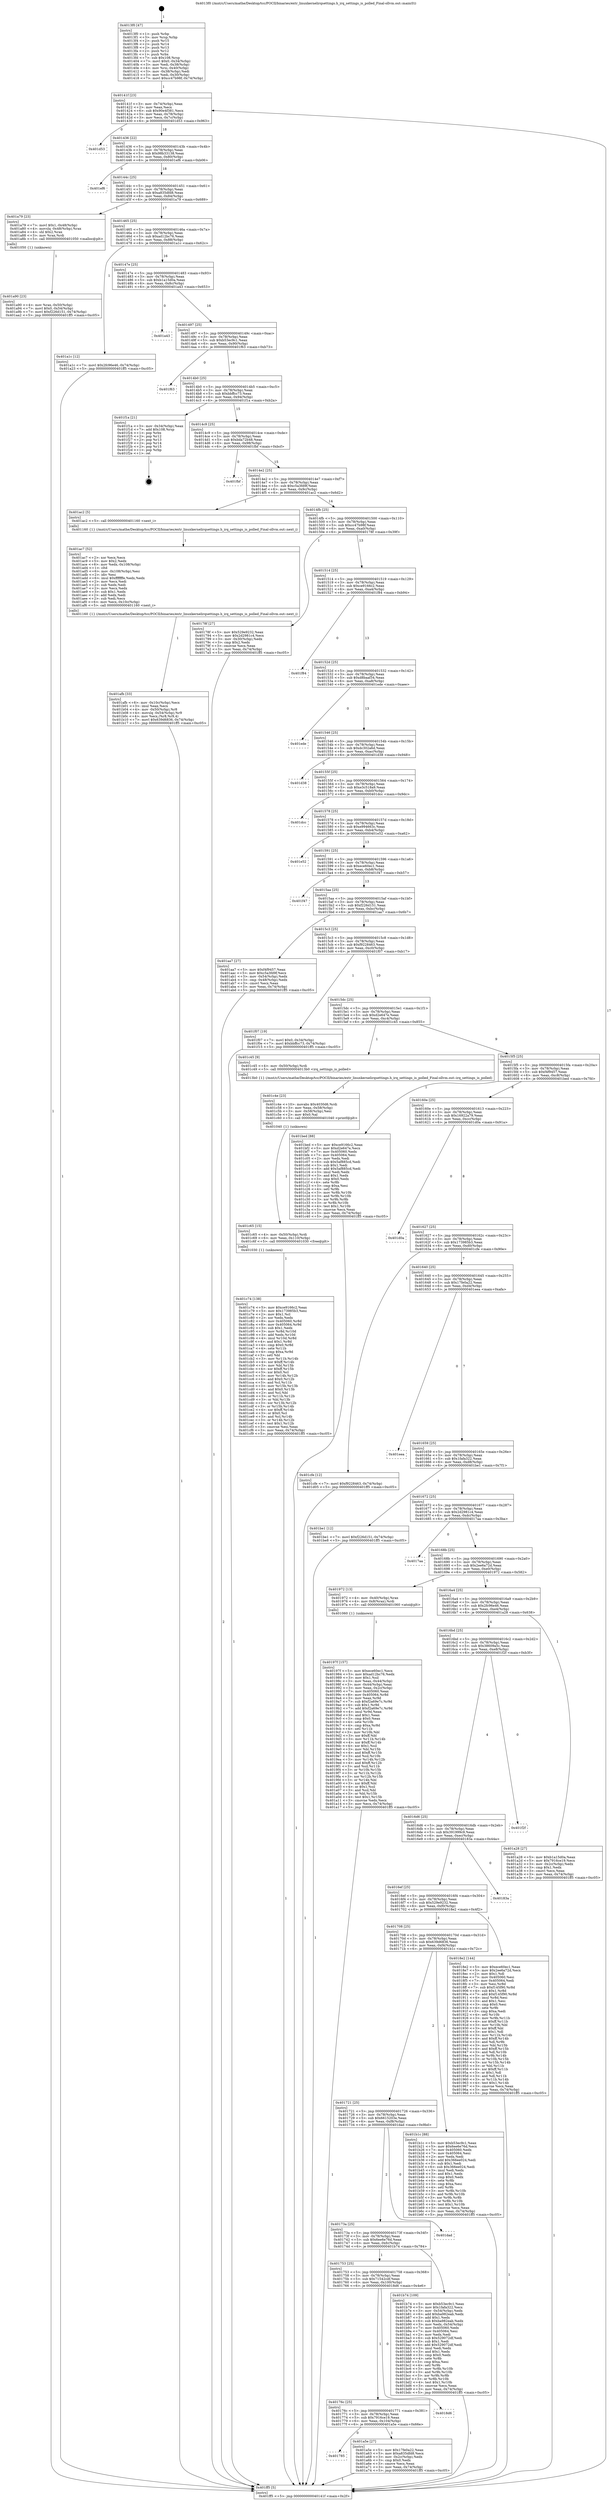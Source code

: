 digraph "0x4013f0" {
  label = "0x4013f0 (/mnt/c/Users/mathe/Desktop/tcc/POCII/binaries/extr_linuxkernelirqsettings.h_irq_settings_is_polled_Final-ollvm.out::main(0))"
  labelloc = "t"
  node[shape=record]

  Entry [label="",width=0.3,height=0.3,shape=circle,fillcolor=black,style=filled]
  "0x40141f" [label="{
     0x40141f [23]\l
     | [instrs]\l
     &nbsp;&nbsp;0x40141f \<+3\>: mov -0x74(%rbp),%eax\l
     &nbsp;&nbsp;0x401422 \<+2\>: mov %eax,%ecx\l
     &nbsp;&nbsp;0x401424 \<+6\>: sub $0x90e4f381,%ecx\l
     &nbsp;&nbsp;0x40142a \<+3\>: mov %eax,-0x78(%rbp)\l
     &nbsp;&nbsp;0x40142d \<+3\>: mov %ecx,-0x7c(%rbp)\l
     &nbsp;&nbsp;0x401430 \<+6\>: je 0000000000401d53 \<main+0x963\>\l
  }"]
  "0x401d53" [label="{
     0x401d53\l
  }", style=dashed]
  "0x401436" [label="{
     0x401436 [22]\l
     | [instrs]\l
     &nbsp;&nbsp;0x401436 \<+5\>: jmp 000000000040143b \<main+0x4b\>\l
     &nbsp;&nbsp;0x40143b \<+3\>: mov -0x78(%rbp),%eax\l
     &nbsp;&nbsp;0x40143e \<+5\>: sub $0x98b33138,%eax\l
     &nbsp;&nbsp;0x401443 \<+3\>: mov %eax,-0x80(%rbp)\l
     &nbsp;&nbsp;0x401446 \<+6\>: je 0000000000401ef6 \<main+0xb06\>\l
  }"]
  Exit [label="",width=0.3,height=0.3,shape=circle,fillcolor=black,style=filled,peripheries=2]
  "0x401ef6" [label="{
     0x401ef6\l
  }", style=dashed]
  "0x40144c" [label="{
     0x40144c [25]\l
     | [instrs]\l
     &nbsp;&nbsp;0x40144c \<+5\>: jmp 0000000000401451 \<main+0x61\>\l
     &nbsp;&nbsp;0x401451 \<+3\>: mov -0x78(%rbp),%eax\l
     &nbsp;&nbsp;0x401454 \<+5\>: sub $0xa835dfd8,%eax\l
     &nbsp;&nbsp;0x401459 \<+6\>: mov %eax,-0x84(%rbp)\l
     &nbsp;&nbsp;0x40145f \<+6\>: je 0000000000401a79 \<main+0x689\>\l
  }"]
  "0x401c74" [label="{
     0x401c74 [138]\l
     | [instrs]\l
     &nbsp;&nbsp;0x401c74 \<+5\>: mov $0xce9166c2,%eax\l
     &nbsp;&nbsp;0x401c79 \<+5\>: mov $0x173985b3,%esi\l
     &nbsp;&nbsp;0x401c7e \<+2\>: mov $0x1,%cl\l
     &nbsp;&nbsp;0x401c80 \<+2\>: xor %edx,%edx\l
     &nbsp;&nbsp;0x401c82 \<+8\>: mov 0x405060,%r8d\l
     &nbsp;&nbsp;0x401c8a \<+8\>: mov 0x405064,%r9d\l
     &nbsp;&nbsp;0x401c92 \<+3\>: sub $0x1,%edx\l
     &nbsp;&nbsp;0x401c95 \<+3\>: mov %r8d,%r10d\l
     &nbsp;&nbsp;0x401c98 \<+3\>: add %edx,%r10d\l
     &nbsp;&nbsp;0x401c9b \<+4\>: imul %r10d,%r8d\l
     &nbsp;&nbsp;0x401c9f \<+4\>: and $0x1,%r8d\l
     &nbsp;&nbsp;0x401ca3 \<+4\>: cmp $0x0,%r8d\l
     &nbsp;&nbsp;0x401ca7 \<+4\>: sete %r11b\l
     &nbsp;&nbsp;0x401cab \<+4\>: cmp $0xa,%r9d\l
     &nbsp;&nbsp;0x401caf \<+3\>: setl %bl\l
     &nbsp;&nbsp;0x401cb2 \<+3\>: mov %r11b,%r14b\l
     &nbsp;&nbsp;0x401cb5 \<+4\>: xor $0xff,%r14b\l
     &nbsp;&nbsp;0x401cb9 \<+3\>: mov %bl,%r15b\l
     &nbsp;&nbsp;0x401cbc \<+4\>: xor $0xff,%r15b\l
     &nbsp;&nbsp;0x401cc0 \<+3\>: xor $0x0,%cl\l
     &nbsp;&nbsp;0x401cc3 \<+3\>: mov %r14b,%r12b\l
     &nbsp;&nbsp;0x401cc6 \<+4\>: and $0x0,%r12b\l
     &nbsp;&nbsp;0x401cca \<+3\>: and %cl,%r11b\l
     &nbsp;&nbsp;0x401ccd \<+3\>: mov %r15b,%r13b\l
     &nbsp;&nbsp;0x401cd0 \<+4\>: and $0x0,%r13b\l
     &nbsp;&nbsp;0x401cd4 \<+2\>: and %cl,%bl\l
     &nbsp;&nbsp;0x401cd6 \<+3\>: or %r11b,%r12b\l
     &nbsp;&nbsp;0x401cd9 \<+3\>: or %bl,%r13b\l
     &nbsp;&nbsp;0x401cdc \<+3\>: xor %r13b,%r12b\l
     &nbsp;&nbsp;0x401cdf \<+3\>: or %r15b,%r14b\l
     &nbsp;&nbsp;0x401ce2 \<+4\>: xor $0xff,%r14b\l
     &nbsp;&nbsp;0x401ce6 \<+3\>: or $0x0,%cl\l
     &nbsp;&nbsp;0x401ce9 \<+3\>: and %cl,%r14b\l
     &nbsp;&nbsp;0x401cec \<+3\>: or %r14b,%r12b\l
     &nbsp;&nbsp;0x401cef \<+4\>: test $0x1,%r12b\l
     &nbsp;&nbsp;0x401cf3 \<+3\>: cmovne %esi,%eax\l
     &nbsp;&nbsp;0x401cf6 \<+3\>: mov %eax,-0x74(%rbp)\l
     &nbsp;&nbsp;0x401cf9 \<+5\>: jmp 0000000000401ff5 \<main+0xc05\>\l
  }"]
  "0x401a79" [label="{
     0x401a79 [23]\l
     | [instrs]\l
     &nbsp;&nbsp;0x401a79 \<+7\>: movl $0x1,-0x48(%rbp)\l
     &nbsp;&nbsp;0x401a80 \<+4\>: movslq -0x48(%rbp),%rax\l
     &nbsp;&nbsp;0x401a84 \<+4\>: shl $0x2,%rax\l
     &nbsp;&nbsp;0x401a88 \<+3\>: mov %rax,%rdi\l
     &nbsp;&nbsp;0x401a8b \<+5\>: call 0000000000401050 \<malloc@plt\>\l
     | [calls]\l
     &nbsp;&nbsp;0x401050 \{1\} (unknown)\l
  }"]
  "0x401465" [label="{
     0x401465 [25]\l
     | [instrs]\l
     &nbsp;&nbsp;0x401465 \<+5\>: jmp 000000000040146a \<main+0x7a\>\l
     &nbsp;&nbsp;0x40146a \<+3\>: mov -0x78(%rbp),%eax\l
     &nbsp;&nbsp;0x40146d \<+5\>: sub $0xad12bc76,%eax\l
     &nbsp;&nbsp;0x401472 \<+6\>: mov %eax,-0x88(%rbp)\l
     &nbsp;&nbsp;0x401478 \<+6\>: je 0000000000401a1c \<main+0x62c\>\l
  }"]
  "0x401c65" [label="{
     0x401c65 [15]\l
     | [instrs]\l
     &nbsp;&nbsp;0x401c65 \<+4\>: mov -0x50(%rbp),%rdi\l
     &nbsp;&nbsp;0x401c69 \<+6\>: mov %eax,-0x110(%rbp)\l
     &nbsp;&nbsp;0x401c6f \<+5\>: call 0000000000401030 \<free@plt\>\l
     | [calls]\l
     &nbsp;&nbsp;0x401030 \{1\} (unknown)\l
  }"]
  "0x401a1c" [label="{
     0x401a1c [12]\l
     | [instrs]\l
     &nbsp;&nbsp;0x401a1c \<+7\>: movl $0x2fc96e46,-0x74(%rbp)\l
     &nbsp;&nbsp;0x401a23 \<+5\>: jmp 0000000000401ff5 \<main+0xc05\>\l
  }"]
  "0x40147e" [label="{
     0x40147e [25]\l
     | [instrs]\l
     &nbsp;&nbsp;0x40147e \<+5\>: jmp 0000000000401483 \<main+0x93\>\l
     &nbsp;&nbsp;0x401483 \<+3\>: mov -0x78(%rbp),%eax\l
     &nbsp;&nbsp;0x401486 \<+5\>: sub $0xb1a15d0a,%eax\l
     &nbsp;&nbsp;0x40148b \<+6\>: mov %eax,-0x8c(%rbp)\l
     &nbsp;&nbsp;0x401491 \<+6\>: je 0000000000401a43 \<main+0x653\>\l
  }"]
  "0x401c4e" [label="{
     0x401c4e [23]\l
     | [instrs]\l
     &nbsp;&nbsp;0x401c4e \<+10\>: movabs $0x4030d6,%rdi\l
     &nbsp;&nbsp;0x401c58 \<+3\>: mov %eax,-0x58(%rbp)\l
     &nbsp;&nbsp;0x401c5b \<+3\>: mov -0x58(%rbp),%esi\l
     &nbsp;&nbsp;0x401c5e \<+2\>: mov $0x0,%al\l
     &nbsp;&nbsp;0x401c60 \<+5\>: call 0000000000401040 \<printf@plt\>\l
     | [calls]\l
     &nbsp;&nbsp;0x401040 \{1\} (unknown)\l
  }"]
  "0x401a43" [label="{
     0x401a43\l
  }", style=dashed]
  "0x401497" [label="{
     0x401497 [25]\l
     | [instrs]\l
     &nbsp;&nbsp;0x401497 \<+5\>: jmp 000000000040149c \<main+0xac\>\l
     &nbsp;&nbsp;0x40149c \<+3\>: mov -0x78(%rbp),%eax\l
     &nbsp;&nbsp;0x40149f \<+5\>: sub $0xb53ec9c1,%eax\l
     &nbsp;&nbsp;0x4014a4 \<+6\>: mov %eax,-0x90(%rbp)\l
     &nbsp;&nbsp;0x4014aa \<+6\>: je 0000000000401f63 \<main+0xb73\>\l
  }"]
  "0x401afb" [label="{
     0x401afb [33]\l
     | [instrs]\l
     &nbsp;&nbsp;0x401afb \<+6\>: mov -0x10c(%rbp),%ecx\l
     &nbsp;&nbsp;0x401b01 \<+3\>: imul %eax,%ecx\l
     &nbsp;&nbsp;0x401b04 \<+4\>: mov -0x50(%rbp),%r8\l
     &nbsp;&nbsp;0x401b08 \<+4\>: movslq -0x54(%rbp),%r9\l
     &nbsp;&nbsp;0x401b0c \<+4\>: mov %ecx,(%r8,%r9,4)\l
     &nbsp;&nbsp;0x401b10 \<+7\>: movl $0x639d6836,-0x74(%rbp)\l
     &nbsp;&nbsp;0x401b17 \<+5\>: jmp 0000000000401ff5 \<main+0xc05\>\l
  }"]
  "0x401f63" [label="{
     0x401f63\l
  }", style=dashed]
  "0x4014b0" [label="{
     0x4014b0 [25]\l
     | [instrs]\l
     &nbsp;&nbsp;0x4014b0 \<+5\>: jmp 00000000004014b5 \<main+0xc5\>\l
     &nbsp;&nbsp;0x4014b5 \<+3\>: mov -0x78(%rbp),%eax\l
     &nbsp;&nbsp;0x4014b8 \<+5\>: sub $0xbbffcc73,%eax\l
     &nbsp;&nbsp;0x4014bd \<+6\>: mov %eax,-0x94(%rbp)\l
     &nbsp;&nbsp;0x4014c3 \<+6\>: je 0000000000401f1a \<main+0xb2a\>\l
  }"]
  "0x401ac7" [label="{
     0x401ac7 [52]\l
     | [instrs]\l
     &nbsp;&nbsp;0x401ac7 \<+2\>: xor %ecx,%ecx\l
     &nbsp;&nbsp;0x401ac9 \<+5\>: mov $0x2,%edx\l
     &nbsp;&nbsp;0x401ace \<+6\>: mov %edx,-0x108(%rbp)\l
     &nbsp;&nbsp;0x401ad4 \<+1\>: cltd\l
     &nbsp;&nbsp;0x401ad5 \<+6\>: mov -0x108(%rbp),%esi\l
     &nbsp;&nbsp;0x401adb \<+2\>: idiv %esi\l
     &nbsp;&nbsp;0x401add \<+6\>: imul $0xfffffffe,%edx,%edx\l
     &nbsp;&nbsp;0x401ae3 \<+2\>: mov %ecx,%edi\l
     &nbsp;&nbsp;0x401ae5 \<+2\>: sub %edx,%edi\l
     &nbsp;&nbsp;0x401ae7 \<+2\>: mov %ecx,%edx\l
     &nbsp;&nbsp;0x401ae9 \<+3\>: sub $0x1,%edx\l
     &nbsp;&nbsp;0x401aec \<+2\>: add %edx,%edi\l
     &nbsp;&nbsp;0x401aee \<+2\>: sub %edi,%ecx\l
     &nbsp;&nbsp;0x401af0 \<+6\>: mov %ecx,-0x10c(%rbp)\l
     &nbsp;&nbsp;0x401af6 \<+5\>: call 0000000000401160 \<next_i\>\l
     | [calls]\l
     &nbsp;&nbsp;0x401160 \{1\} (/mnt/c/Users/mathe/Desktop/tcc/POCII/binaries/extr_linuxkernelirqsettings.h_irq_settings_is_polled_Final-ollvm.out::next_i)\l
  }"]
  "0x401f1a" [label="{
     0x401f1a [21]\l
     | [instrs]\l
     &nbsp;&nbsp;0x401f1a \<+3\>: mov -0x34(%rbp),%eax\l
     &nbsp;&nbsp;0x401f1d \<+7\>: add $0x108,%rsp\l
     &nbsp;&nbsp;0x401f24 \<+1\>: pop %rbx\l
     &nbsp;&nbsp;0x401f25 \<+2\>: pop %r12\l
     &nbsp;&nbsp;0x401f27 \<+2\>: pop %r13\l
     &nbsp;&nbsp;0x401f29 \<+2\>: pop %r14\l
     &nbsp;&nbsp;0x401f2b \<+2\>: pop %r15\l
     &nbsp;&nbsp;0x401f2d \<+1\>: pop %rbp\l
     &nbsp;&nbsp;0x401f2e \<+1\>: ret\l
  }"]
  "0x4014c9" [label="{
     0x4014c9 [25]\l
     | [instrs]\l
     &nbsp;&nbsp;0x4014c9 \<+5\>: jmp 00000000004014ce \<main+0xde\>\l
     &nbsp;&nbsp;0x4014ce \<+3\>: mov -0x78(%rbp),%eax\l
     &nbsp;&nbsp;0x4014d1 \<+5\>: sub $0xbda72b48,%eax\l
     &nbsp;&nbsp;0x4014d6 \<+6\>: mov %eax,-0x98(%rbp)\l
     &nbsp;&nbsp;0x4014dc \<+6\>: je 0000000000401fbf \<main+0xbcf\>\l
  }"]
  "0x401a90" [label="{
     0x401a90 [23]\l
     | [instrs]\l
     &nbsp;&nbsp;0x401a90 \<+4\>: mov %rax,-0x50(%rbp)\l
     &nbsp;&nbsp;0x401a94 \<+7\>: movl $0x0,-0x54(%rbp)\l
     &nbsp;&nbsp;0x401a9b \<+7\>: movl $0xf226d151,-0x74(%rbp)\l
     &nbsp;&nbsp;0x401aa2 \<+5\>: jmp 0000000000401ff5 \<main+0xc05\>\l
  }"]
  "0x401fbf" [label="{
     0x401fbf\l
  }", style=dashed]
  "0x4014e2" [label="{
     0x4014e2 [25]\l
     | [instrs]\l
     &nbsp;&nbsp;0x4014e2 \<+5\>: jmp 00000000004014e7 \<main+0xf7\>\l
     &nbsp;&nbsp;0x4014e7 \<+3\>: mov -0x78(%rbp),%eax\l
     &nbsp;&nbsp;0x4014ea \<+5\>: sub $0xc5a3fd9f,%eax\l
     &nbsp;&nbsp;0x4014ef \<+6\>: mov %eax,-0x9c(%rbp)\l
     &nbsp;&nbsp;0x4014f5 \<+6\>: je 0000000000401ac2 \<main+0x6d2\>\l
  }"]
  "0x401785" [label="{
     0x401785\l
  }", style=dashed]
  "0x401ac2" [label="{
     0x401ac2 [5]\l
     | [instrs]\l
     &nbsp;&nbsp;0x401ac2 \<+5\>: call 0000000000401160 \<next_i\>\l
     | [calls]\l
     &nbsp;&nbsp;0x401160 \{1\} (/mnt/c/Users/mathe/Desktop/tcc/POCII/binaries/extr_linuxkernelirqsettings.h_irq_settings_is_polled_Final-ollvm.out::next_i)\l
  }"]
  "0x4014fb" [label="{
     0x4014fb [25]\l
     | [instrs]\l
     &nbsp;&nbsp;0x4014fb \<+5\>: jmp 0000000000401500 \<main+0x110\>\l
     &nbsp;&nbsp;0x401500 \<+3\>: mov -0x78(%rbp),%eax\l
     &nbsp;&nbsp;0x401503 \<+5\>: sub $0xcc47b98f,%eax\l
     &nbsp;&nbsp;0x401508 \<+6\>: mov %eax,-0xa0(%rbp)\l
     &nbsp;&nbsp;0x40150e \<+6\>: je 000000000040178f \<main+0x39f\>\l
  }"]
  "0x401a5e" [label="{
     0x401a5e [27]\l
     | [instrs]\l
     &nbsp;&nbsp;0x401a5e \<+5\>: mov $0x17fe0a22,%eax\l
     &nbsp;&nbsp;0x401a63 \<+5\>: mov $0xa835dfd8,%ecx\l
     &nbsp;&nbsp;0x401a68 \<+3\>: mov -0x2c(%rbp),%edx\l
     &nbsp;&nbsp;0x401a6b \<+3\>: cmp $0x0,%edx\l
     &nbsp;&nbsp;0x401a6e \<+3\>: cmove %ecx,%eax\l
     &nbsp;&nbsp;0x401a71 \<+3\>: mov %eax,-0x74(%rbp)\l
     &nbsp;&nbsp;0x401a74 \<+5\>: jmp 0000000000401ff5 \<main+0xc05\>\l
  }"]
  "0x40178f" [label="{
     0x40178f [27]\l
     | [instrs]\l
     &nbsp;&nbsp;0x40178f \<+5\>: mov $0x529e9232,%eax\l
     &nbsp;&nbsp;0x401794 \<+5\>: mov $0x2d2981c4,%ecx\l
     &nbsp;&nbsp;0x401799 \<+3\>: mov -0x30(%rbp),%edx\l
     &nbsp;&nbsp;0x40179c \<+3\>: cmp $0x2,%edx\l
     &nbsp;&nbsp;0x40179f \<+3\>: cmovne %ecx,%eax\l
     &nbsp;&nbsp;0x4017a2 \<+3\>: mov %eax,-0x74(%rbp)\l
     &nbsp;&nbsp;0x4017a5 \<+5\>: jmp 0000000000401ff5 \<main+0xc05\>\l
  }"]
  "0x401514" [label="{
     0x401514 [25]\l
     | [instrs]\l
     &nbsp;&nbsp;0x401514 \<+5\>: jmp 0000000000401519 \<main+0x129\>\l
     &nbsp;&nbsp;0x401519 \<+3\>: mov -0x78(%rbp),%eax\l
     &nbsp;&nbsp;0x40151c \<+5\>: sub $0xce9166c2,%eax\l
     &nbsp;&nbsp;0x401521 \<+6\>: mov %eax,-0xa4(%rbp)\l
     &nbsp;&nbsp;0x401527 \<+6\>: je 0000000000401f84 \<main+0xb94\>\l
  }"]
  "0x401ff5" [label="{
     0x401ff5 [5]\l
     | [instrs]\l
     &nbsp;&nbsp;0x401ff5 \<+5\>: jmp 000000000040141f \<main+0x2f\>\l
  }"]
  "0x4013f0" [label="{
     0x4013f0 [47]\l
     | [instrs]\l
     &nbsp;&nbsp;0x4013f0 \<+1\>: push %rbp\l
     &nbsp;&nbsp;0x4013f1 \<+3\>: mov %rsp,%rbp\l
     &nbsp;&nbsp;0x4013f4 \<+2\>: push %r15\l
     &nbsp;&nbsp;0x4013f6 \<+2\>: push %r14\l
     &nbsp;&nbsp;0x4013f8 \<+2\>: push %r13\l
     &nbsp;&nbsp;0x4013fa \<+2\>: push %r12\l
     &nbsp;&nbsp;0x4013fc \<+1\>: push %rbx\l
     &nbsp;&nbsp;0x4013fd \<+7\>: sub $0x108,%rsp\l
     &nbsp;&nbsp;0x401404 \<+7\>: movl $0x0,-0x34(%rbp)\l
     &nbsp;&nbsp;0x40140b \<+3\>: mov %edi,-0x38(%rbp)\l
     &nbsp;&nbsp;0x40140e \<+4\>: mov %rsi,-0x40(%rbp)\l
     &nbsp;&nbsp;0x401412 \<+3\>: mov -0x38(%rbp),%edi\l
     &nbsp;&nbsp;0x401415 \<+3\>: mov %edi,-0x30(%rbp)\l
     &nbsp;&nbsp;0x401418 \<+7\>: movl $0xcc47b98f,-0x74(%rbp)\l
  }"]
  "0x40176c" [label="{
     0x40176c [25]\l
     | [instrs]\l
     &nbsp;&nbsp;0x40176c \<+5\>: jmp 0000000000401771 \<main+0x381\>\l
     &nbsp;&nbsp;0x401771 \<+3\>: mov -0x78(%rbp),%eax\l
     &nbsp;&nbsp;0x401774 \<+5\>: sub $0x7916ce19,%eax\l
     &nbsp;&nbsp;0x401779 \<+6\>: mov %eax,-0x104(%rbp)\l
     &nbsp;&nbsp;0x40177f \<+6\>: je 0000000000401a5e \<main+0x66e\>\l
  }"]
  "0x401f84" [label="{
     0x401f84\l
  }", style=dashed]
  "0x40152d" [label="{
     0x40152d [25]\l
     | [instrs]\l
     &nbsp;&nbsp;0x40152d \<+5\>: jmp 0000000000401532 \<main+0x142\>\l
     &nbsp;&nbsp;0x401532 \<+3\>: mov -0x78(%rbp),%eax\l
     &nbsp;&nbsp;0x401535 \<+5\>: sub $0xd8baaf34,%eax\l
     &nbsp;&nbsp;0x40153a \<+6\>: mov %eax,-0xa8(%rbp)\l
     &nbsp;&nbsp;0x401540 \<+6\>: je 0000000000401ede \<main+0xaee\>\l
  }"]
  "0x4018d6" [label="{
     0x4018d6\l
  }", style=dashed]
  "0x401ede" [label="{
     0x401ede\l
  }", style=dashed]
  "0x401546" [label="{
     0x401546 [25]\l
     | [instrs]\l
     &nbsp;&nbsp;0x401546 \<+5\>: jmp 000000000040154b \<main+0x15b\>\l
     &nbsp;&nbsp;0x40154b \<+3\>: mov -0x78(%rbp),%eax\l
     &nbsp;&nbsp;0x40154e \<+5\>: sub $0xdc302a6d,%eax\l
     &nbsp;&nbsp;0x401553 \<+6\>: mov %eax,-0xac(%rbp)\l
     &nbsp;&nbsp;0x401559 \<+6\>: je 0000000000401d38 \<main+0x948\>\l
  }"]
  "0x401753" [label="{
     0x401753 [25]\l
     | [instrs]\l
     &nbsp;&nbsp;0x401753 \<+5\>: jmp 0000000000401758 \<main+0x368\>\l
     &nbsp;&nbsp;0x401758 \<+3\>: mov -0x78(%rbp),%eax\l
     &nbsp;&nbsp;0x40175b \<+5\>: sub $0x71542cdf,%eax\l
     &nbsp;&nbsp;0x401760 \<+6\>: mov %eax,-0x100(%rbp)\l
     &nbsp;&nbsp;0x401766 \<+6\>: je 00000000004018d6 \<main+0x4e6\>\l
  }"]
  "0x401d38" [label="{
     0x401d38\l
  }", style=dashed]
  "0x40155f" [label="{
     0x40155f [25]\l
     | [instrs]\l
     &nbsp;&nbsp;0x40155f \<+5\>: jmp 0000000000401564 \<main+0x174\>\l
     &nbsp;&nbsp;0x401564 \<+3\>: mov -0x78(%rbp),%eax\l
     &nbsp;&nbsp;0x401567 \<+5\>: sub $0xe3c518a9,%eax\l
     &nbsp;&nbsp;0x40156c \<+6\>: mov %eax,-0xb0(%rbp)\l
     &nbsp;&nbsp;0x401572 \<+6\>: je 0000000000401dcc \<main+0x9dc\>\l
  }"]
  "0x401b74" [label="{
     0x401b74 [109]\l
     | [instrs]\l
     &nbsp;&nbsp;0x401b74 \<+5\>: mov $0xb53ec9c1,%eax\l
     &nbsp;&nbsp;0x401b79 \<+5\>: mov $0x1fafa322,%ecx\l
     &nbsp;&nbsp;0x401b7e \<+3\>: mov -0x54(%rbp),%edx\l
     &nbsp;&nbsp;0x401b81 \<+6\>: add $0xba982eab,%edx\l
     &nbsp;&nbsp;0x401b87 \<+3\>: add $0x1,%edx\l
     &nbsp;&nbsp;0x401b8a \<+6\>: sub $0xba982eab,%edx\l
     &nbsp;&nbsp;0x401b90 \<+3\>: mov %edx,-0x54(%rbp)\l
     &nbsp;&nbsp;0x401b93 \<+7\>: mov 0x405060,%edx\l
     &nbsp;&nbsp;0x401b9a \<+7\>: mov 0x405064,%esi\l
     &nbsp;&nbsp;0x401ba1 \<+2\>: mov %edx,%edi\l
     &nbsp;&nbsp;0x401ba3 \<+6\>: sub $0x529072df,%edi\l
     &nbsp;&nbsp;0x401ba9 \<+3\>: sub $0x1,%edi\l
     &nbsp;&nbsp;0x401bac \<+6\>: add $0x529072df,%edi\l
     &nbsp;&nbsp;0x401bb2 \<+3\>: imul %edi,%edx\l
     &nbsp;&nbsp;0x401bb5 \<+3\>: and $0x1,%edx\l
     &nbsp;&nbsp;0x401bb8 \<+3\>: cmp $0x0,%edx\l
     &nbsp;&nbsp;0x401bbb \<+4\>: sete %r8b\l
     &nbsp;&nbsp;0x401bbf \<+3\>: cmp $0xa,%esi\l
     &nbsp;&nbsp;0x401bc2 \<+4\>: setl %r9b\l
     &nbsp;&nbsp;0x401bc6 \<+3\>: mov %r8b,%r10b\l
     &nbsp;&nbsp;0x401bc9 \<+3\>: and %r9b,%r10b\l
     &nbsp;&nbsp;0x401bcc \<+3\>: xor %r9b,%r8b\l
     &nbsp;&nbsp;0x401bcf \<+3\>: or %r8b,%r10b\l
     &nbsp;&nbsp;0x401bd2 \<+4\>: test $0x1,%r10b\l
     &nbsp;&nbsp;0x401bd6 \<+3\>: cmovne %ecx,%eax\l
     &nbsp;&nbsp;0x401bd9 \<+3\>: mov %eax,-0x74(%rbp)\l
     &nbsp;&nbsp;0x401bdc \<+5\>: jmp 0000000000401ff5 \<main+0xc05\>\l
  }"]
  "0x401dcc" [label="{
     0x401dcc\l
  }", style=dashed]
  "0x401578" [label="{
     0x401578 [25]\l
     | [instrs]\l
     &nbsp;&nbsp;0x401578 \<+5\>: jmp 000000000040157d \<main+0x18d\>\l
     &nbsp;&nbsp;0x40157d \<+3\>: mov -0x78(%rbp),%eax\l
     &nbsp;&nbsp;0x401580 \<+5\>: sub $0xe994663c,%eax\l
     &nbsp;&nbsp;0x401585 \<+6\>: mov %eax,-0xb4(%rbp)\l
     &nbsp;&nbsp;0x40158b \<+6\>: je 0000000000401e52 \<main+0xa62\>\l
  }"]
  "0x40173a" [label="{
     0x40173a [25]\l
     | [instrs]\l
     &nbsp;&nbsp;0x40173a \<+5\>: jmp 000000000040173f \<main+0x34f\>\l
     &nbsp;&nbsp;0x40173f \<+3\>: mov -0x78(%rbp),%eax\l
     &nbsp;&nbsp;0x401742 \<+5\>: sub $0x6ee6e76d,%eax\l
     &nbsp;&nbsp;0x401747 \<+6\>: mov %eax,-0xfc(%rbp)\l
     &nbsp;&nbsp;0x40174d \<+6\>: je 0000000000401b74 \<main+0x784\>\l
  }"]
  "0x401e52" [label="{
     0x401e52\l
  }", style=dashed]
  "0x401591" [label="{
     0x401591 [25]\l
     | [instrs]\l
     &nbsp;&nbsp;0x401591 \<+5\>: jmp 0000000000401596 \<main+0x1a6\>\l
     &nbsp;&nbsp;0x401596 \<+3\>: mov -0x78(%rbp),%eax\l
     &nbsp;&nbsp;0x401599 \<+5\>: sub $0xece60ec1,%eax\l
     &nbsp;&nbsp;0x40159e \<+6\>: mov %eax,-0xb8(%rbp)\l
     &nbsp;&nbsp;0x4015a4 \<+6\>: je 0000000000401f47 \<main+0xb57\>\l
  }"]
  "0x401dad" [label="{
     0x401dad\l
  }", style=dashed]
  "0x401f47" [label="{
     0x401f47\l
  }", style=dashed]
  "0x4015aa" [label="{
     0x4015aa [25]\l
     | [instrs]\l
     &nbsp;&nbsp;0x4015aa \<+5\>: jmp 00000000004015af \<main+0x1bf\>\l
     &nbsp;&nbsp;0x4015af \<+3\>: mov -0x78(%rbp),%eax\l
     &nbsp;&nbsp;0x4015b2 \<+5\>: sub $0xf226d151,%eax\l
     &nbsp;&nbsp;0x4015b7 \<+6\>: mov %eax,-0xbc(%rbp)\l
     &nbsp;&nbsp;0x4015bd \<+6\>: je 0000000000401aa7 \<main+0x6b7\>\l
  }"]
  "0x401721" [label="{
     0x401721 [25]\l
     | [instrs]\l
     &nbsp;&nbsp;0x401721 \<+5\>: jmp 0000000000401726 \<main+0x336\>\l
     &nbsp;&nbsp;0x401726 \<+3\>: mov -0x78(%rbp),%eax\l
     &nbsp;&nbsp;0x401729 \<+5\>: sub $0x6615203e,%eax\l
     &nbsp;&nbsp;0x40172e \<+6\>: mov %eax,-0xf8(%rbp)\l
     &nbsp;&nbsp;0x401734 \<+6\>: je 0000000000401dad \<main+0x9bd\>\l
  }"]
  "0x401aa7" [label="{
     0x401aa7 [27]\l
     | [instrs]\l
     &nbsp;&nbsp;0x401aa7 \<+5\>: mov $0xf4f9457,%eax\l
     &nbsp;&nbsp;0x401aac \<+5\>: mov $0xc5a3fd9f,%ecx\l
     &nbsp;&nbsp;0x401ab1 \<+3\>: mov -0x54(%rbp),%edx\l
     &nbsp;&nbsp;0x401ab4 \<+3\>: cmp -0x48(%rbp),%edx\l
     &nbsp;&nbsp;0x401ab7 \<+3\>: cmovl %ecx,%eax\l
     &nbsp;&nbsp;0x401aba \<+3\>: mov %eax,-0x74(%rbp)\l
     &nbsp;&nbsp;0x401abd \<+5\>: jmp 0000000000401ff5 \<main+0xc05\>\l
  }"]
  "0x4015c3" [label="{
     0x4015c3 [25]\l
     | [instrs]\l
     &nbsp;&nbsp;0x4015c3 \<+5\>: jmp 00000000004015c8 \<main+0x1d8\>\l
     &nbsp;&nbsp;0x4015c8 \<+3\>: mov -0x78(%rbp),%eax\l
     &nbsp;&nbsp;0x4015cb \<+5\>: sub $0xf9228463,%eax\l
     &nbsp;&nbsp;0x4015d0 \<+6\>: mov %eax,-0xc0(%rbp)\l
     &nbsp;&nbsp;0x4015d6 \<+6\>: je 0000000000401f07 \<main+0xb17\>\l
  }"]
  "0x401b1c" [label="{
     0x401b1c [88]\l
     | [instrs]\l
     &nbsp;&nbsp;0x401b1c \<+5\>: mov $0xb53ec9c1,%eax\l
     &nbsp;&nbsp;0x401b21 \<+5\>: mov $0x6ee6e76d,%ecx\l
     &nbsp;&nbsp;0x401b26 \<+7\>: mov 0x405060,%edx\l
     &nbsp;&nbsp;0x401b2d \<+7\>: mov 0x405064,%esi\l
     &nbsp;&nbsp;0x401b34 \<+2\>: mov %edx,%edi\l
     &nbsp;&nbsp;0x401b36 \<+6\>: add $0x366ee024,%edi\l
     &nbsp;&nbsp;0x401b3c \<+3\>: sub $0x1,%edi\l
     &nbsp;&nbsp;0x401b3f \<+6\>: sub $0x366ee024,%edi\l
     &nbsp;&nbsp;0x401b45 \<+3\>: imul %edi,%edx\l
     &nbsp;&nbsp;0x401b48 \<+3\>: and $0x1,%edx\l
     &nbsp;&nbsp;0x401b4b \<+3\>: cmp $0x0,%edx\l
     &nbsp;&nbsp;0x401b4e \<+4\>: sete %r8b\l
     &nbsp;&nbsp;0x401b52 \<+3\>: cmp $0xa,%esi\l
     &nbsp;&nbsp;0x401b55 \<+4\>: setl %r9b\l
     &nbsp;&nbsp;0x401b59 \<+3\>: mov %r8b,%r10b\l
     &nbsp;&nbsp;0x401b5c \<+3\>: and %r9b,%r10b\l
     &nbsp;&nbsp;0x401b5f \<+3\>: xor %r9b,%r8b\l
     &nbsp;&nbsp;0x401b62 \<+3\>: or %r8b,%r10b\l
     &nbsp;&nbsp;0x401b65 \<+4\>: test $0x1,%r10b\l
     &nbsp;&nbsp;0x401b69 \<+3\>: cmovne %ecx,%eax\l
     &nbsp;&nbsp;0x401b6c \<+3\>: mov %eax,-0x74(%rbp)\l
     &nbsp;&nbsp;0x401b6f \<+5\>: jmp 0000000000401ff5 \<main+0xc05\>\l
  }"]
  "0x401f07" [label="{
     0x401f07 [19]\l
     | [instrs]\l
     &nbsp;&nbsp;0x401f07 \<+7\>: movl $0x0,-0x34(%rbp)\l
     &nbsp;&nbsp;0x401f0e \<+7\>: movl $0xbbffcc73,-0x74(%rbp)\l
     &nbsp;&nbsp;0x401f15 \<+5\>: jmp 0000000000401ff5 \<main+0xc05\>\l
  }"]
  "0x4015dc" [label="{
     0x4015dc [25]\l
     | [instrs]\l
     &nbsp;&nbsp;0x4015dc \<+5\>: jmp 00000000004015e1 \<main+0x1f1\>\l
     &nbsp;&nbsp;0x4015e1 \<+3\>: mov -0x78(%rbp),%eax\l
     &nbsp;&nbsp;0x4015e4 \<+5\>: sub $0xd2e647e,%eax\l
     &nbsp;&nbsp;0x4015e9 \<+6\>: mov %eax,-0xc4(%rbp)\l
     &nbsp;&nbsp;0x4015ef \<+6\>: je 0000000000401c45 \<main+0x855\>\l
  }"]
  "0x40197f" [label="{
     0x40197f [157]\l
     | [instrs]\l
     &nbsp;&nbsp;0x40197f \<+5\>: mov $0xece60ec1,%ecx\l
     &nbsp;&nbsp;0x401984 \<+5\>: mov $0xad12bc76,%edx\l
     &nbsp;&nbsp;0x401989 \<+3\>: mov $0x1,%sil\l
     &nbsp;&nbsp;0x40198c \<+3\>: mov %eax,-0x44(%rbp)\l
     &nbsp;&nbsp;0x40198f \<+3\>: mov -0x44(%rbp),%eax\l
     &nbsp;&nbsp;0x401992 \<+3\>: mov %eax,-0x2c(%rbp)\l
     &nbsp;&nbsp;0x401995 \<+7\>: mov 0x405060,%eax\l
     &nbsp;&nbsp;0x40199c \<+8\>: mov 0x405064,%r8d\l
     &nbsp;&nbsp;0x4019a4 \<+3\>: mov %eax,%r9d\l
     &nbsp;&nbsp;0x4019a7 \<+7\>: sub $0xf2a69e7c,%r9d\l
     &nbsp;&nbsp;0x4019ae \<+4\>: sub $0x1,%r9d\l
     &nbsp;&nbsp;0x4019b2 \<+7\>: add $0xf2a69e7c,%r9d\l
     &nbsp;&nbsp;0x4019b9 \<+4\>: imul %r9d,%eax\l
     &nbsp;&nbsp;0x4019bd \<+3\>: and $0x1,%eax\l
     &nbsp;&nbsp;0x4019c0 \<+3\>: cmp $0x0,%eax\l
     &nbsp;&nbsp;0x4019c3 \<+4\>: sete %r10b\l
     &nbsp;&nbsp;0x4019c7 \<+4\>: cmp $0xa,%r8d\l
     &nbsp;&nbsp;0x4019cb \<+4\>: setl %r11b\l
     &nbsp;&nbsp;0x4019cf \<+3\>: mov %r10b,%bl\l
     &nbsp;&nbsp;0x4019d2 \<+3\>: xor $0xff,%bl\l
     &nbsp;&nbsp;0x4019d5 \<+3\>: mov %r11b,%r14b\l
     &nbsp;&nbsp;0x4019d8 \<+4\>: xor $0xff,%r14b\l
     &nbsp;&nbsp;0x4019dc \<+4\>: xor $0x1,%sil\l
     &nbsp;&nbsp;0x4019e0 \<+3\>: mov %bl,%r15b\l
     &nbsp;&nbsp;0x4019e3 \<+4\>: and $0xff,%r15b\l
     &nbsp;&nbsp;0x4019e7 \<+3\>: and %sil,%r10b\l
     &nbsp;&nbsp;0x4019ea \<+3\>: mov %r14b,%r12b\l
     &nbsp;&nbsp;0x4019ed \<+4\>: and $0xff,%r12b\l
     &nbsp;&nbsp;0x4019f1 \<+3\>: and %sil,%r11b\l
     &nbsp;&nbsp;0x4019f4 \<+3\>: or %r10b,%r15b\l
     &nbsp;&nbsp;0x4019f7 \<+3\>: or %r11b,%r12b\l
     &nbsp;&nbsp;0x4019fa \<+3\>: xor %r12b,%r15b\l
     &nbsp;&nbsp;0x4019fd \<+3\>: or %r14b,%bl\l
     &nbsp;&nbsp;0x401a00 \<+3\>: xor $0xff,%bl\l
     &nbsp;&nbsp;0x401a03 \<+4\>: or $0x1,%sil\l
     &nbsp;&nbsp;0x401a07 \<+3\>: and %sil,%bl\l
     &nbsp;&nbsp;0x401a0a \<+3\>: or %bl,%r15b\l
     &nbsp;&nbsp;0x401a0d \<+4\>: test $0x1,%r15b\l
     &nbsp;&nbsp;0x401a11 \<+3\>: cmovne %edx,%ecx\l
     &nbsp;&nbsp;0x401a14 \<+3\>: mov %ecx,-0x74(%rbp)\l
     &nbsp;&nbsp;0x401a17 \<+5\>: jmp 0000000000401ff5 \<main+0xc05\>\l
  }"]
  "0x401c45" [label="{
     0x401c45 [9]\l
     | [instrs]\l
     &nbsp;&nbsp;0x401c45 \<+4\>: mov -0x50(%rbp),%rdi\l
     &nbsp;&nbsp;0x401c49 \<+5\>: call 00000000004013b0 \<irq_settings_is_polled\>\l
     | [calls]\l
     &nbsp;&nbsp;0x4013b0 \{1\} (/mnt/c/Users/mathe/Desktop/tcc/POCII/binaries/extr_linuxkernelirqsettings.h_irq_settings_is_polled_Final-ollvm.out::irq_settings_is_polled)\l
  }"]
  "0x4015f5" [label="{
     0x4015f5 [25]\l
     | [instrs]\l
     &nbsp;&nbsp;0x4015f5 \<+5\>: jmp 00000000004015fa \<main+0x20a\>\l
     &nbsp;&nbsp;0x4015fa \<+3\>: mov -0x78(%rbp),%eax\l
     &nbsp;&nbsp;0x4015fd \<+5\>: sub $0xf4f9457,%eax\l
     &nbsp;&nbsp;0x401602 \<+6\>: mov %eax,-0xc8(%rbp)\l
     &nbsp;&nbsp;0x401608 \<+6\>: je 0000000000401bed \<main+0x7fd\>\l
  }"]
  "0x401708" [label="{
     0x401708 [25]\l
     | [instrs]\l
     &nbsp;&nbsp;0x401708 \<+5\>: jmp 000000000040170d \<main+0x31d\>\l
     &nbsp;&nbsp;0x40170d \<+3\>: mov -0x78(%rbp),%eax\l
     &nbsp;&nbsp;0x401710 \<+5\>: sub $0x639d6836,%eax\l
     &nbsp;&nbsp;0x401715 \<+6\>: mov %eax,-0xf4(%rbp)\l
     &nbsp;&nbsp;0x40171b \<+6\>: je 0000000000401b1c \<main+0x72c\>\l
  }"]
  "0x401bed" [label="{
     0x401bed [88]\l
     | [instrs]\l
     &nbsp;&nbsp;0x401bed \<+5\>: mov $0xce9166c2,%eax\l
     &nbsp;&nbsp;0x401bf2 \<+5\>: mov $0xd2e647e,%ecx\l
     &nbsp;&nbsp;0x401bf7 \<+7\>: mov 0x405060,%edx\l
     &nbsp;&nbsp;0x401bfe \<+7\>: mov 0x405064,%esi\l
     &nbsp;&nbsp;0x401c05 \<+2\>: mov %edx,%edi\l
     &nbsp;&nbsp;0x401c07 \<+6\>: sub $0x5af885cd,%edi\l
     &nbsp;&nbsp;0x401c0d \<+3\>: sub $0x1,%edi\l
     &nbsp;&nbsp;0x401c10 \<+6\>: add $0x5af885cd,%edi\l
     &nbsp;&nbsp;0x401c16 \<+3\>: imul %edi,%edx\l
     &nbsp;&nbsp;0x401c19 \<+3\>: and $0x1,%edx\l
     &nbsp;&nbsp;0x401c1c \<+3\>: cmp $0x0,%edx\l
     &nbsp;&nbsp;0x401c1f \<+4\>: sete %r8b\l
     &nbsp;&nbsp;0x401c23 \<+3\>: cmp $0xa,%esi\l
     &nbsp;&nbsp;0x401c26 \<+4\>: setl %r9b\l
     &nbsp;&nbsp;0x401c2a \<+3\>: mov %r8b,%r10b\l
     &nbsp;&nbsp;0x401c2d \<+3\>: and %r9b,%r10b\l
     &nbsp;&nbsp;0x401c30 \<+3\>: xor %r9b,%r8b\l
     &nbsp;&nbsp;0x401c33 \<+3\>: or %r8b,%r10b\l
     &nbsp;&nbsp;0x401c36 \<+4\>: test $0x1,%r10b\l
     &nbsp;&nbsp;0x401c3a \<+3\>: cmovne %ecx,%eax\l
     &nbsp;&nbsp;0x401c3d \<+3\>: mov %eax,-0x74(%rbp)\l
     &nbsp;&nbsp;0x401c40 \<+5\>: jmp 0000000000401ff5 \<main+0xc05\>\l
  }"]
  "0x40160e" [label="{
     0x40160e [25]\l
     | [instrs]\l
     &nbsp;&nbsp;0x40160e \<+5\>: jmp 0000000000401613 \<main+0x223\>\l
     &nbsp;&nbsp;0x401613 \<+3\>: mov -0x78(%rbp),%eax\l
     &nbsp;&nbsp;0x401616 \<+5\>: sub $0x16922a79,%eax\l
     &nbsp;&nbsp;0x40161b \<+6\>: mov %eax,-0xcc(%rbp)\l
     &nbsp;&nbsp;0x401621 \<+6\>: je 0000000000401d0a \<main+0x91a\>\l
  }"]
  "0x4018e2" [label="{
     0x4018e2 [144]\l
     | [instrs]\l
     &nbsp;&nbsp;0x4018e2 \<+5\>: mov $0xece60ec1,%eax\l
     &nbsp;&nbsp;0x4018e7 \<+5\>: mov $0x2ee6a72d,%ecx\l
     &nbsp;&nbsp;0x4018ec \<+2\>: mov $0x1,%dl\l
     &nbsp;&nbsp;0x4018ee \<+7\>: mov 0x405060,%esi\l
     &nbsp;&nbsp;0x4018f5 \<+7\>: mov 0x405064,%edi\l
     &nbsp;&nbsp;0x4018fc \<+3\>: mov %esi,%r8d\l
     &nbsp;&nbsp;0x4018ff \<+7\>: sub $0xf145f90,%r8d\l
     &nbsp;&nbsp;0x401906 \<+4\>: sub $0x1,%r8d\l
     &nbsp;&nbsp;0x40190a \<+7\>: add $0xf145f90,%r8d\l
     &nbsp;&nbsp;0x401911 \<+4\>: imul %r8d,%esi\l
     &nbsp;&nbsp;0x401915 \<+3\>: and $0x1,%esi\l
     &nbsp;&nbsp;0x401918 \<+3\>: cmp $0x0,%esi\l
     &nbsp;&nbsp;0x40191b \<+4\>: sete %r9b\l
     &nbsp;&nbsp;0x40191f \<+3\>: cmp $0xa,%edi\l
     &nbsp;&nbsp;0x401922 \<+4\>: setl %r10b\l
     &nbsp;&nbsp;0x401926 \<+3\>: mov %r9b,%r11b\l
     &nbsp;&nbsp;0x401929 \<+4\>: xor $0xff,%r11b\l
     &nbsp;&nbsp;0x40192d \<+3\>: mov %r10b,%bl\l
     &nbsp;&nbsp;0x401930 \<+3\>: xor $0xff,%bl\l
     &nbsp;&nbsp;0x401933 \<+3\>: xor $0x1,%dl\l
     &nbsp;&nbsp;0x401936 \<+3\>: mov %r11b,%r14b\l
     &nbsp;&nbsp;0x401939 \<+4\>: and $0xff,%r14b\l
     &nbsp;&nbsp;0x40193d \<+3\>: and %dl,%r9b\l
     &nbsp;&nbsp;0x401940 \<+3\>: mov %bl,%r15b\l
     &nbsp;&nbsp;0x401943 \<+4\>: and $0xff,%r15b\l
     &nbsp;&nbsp;0x401947 \<+3\>: and %dl,%r10b\l
     &nbsp;&nbsp;0x40194a \<+3\>: or %r9b,%r14b\l
     &nbsp;&nbsp;0x40194d \<+3\>: or %r10b,%r15b\l
     &nbsp;&nbsp;0x401950 \<+3\>: xor %r15b,%r14b\l
     &nbsp;&nbsp;0x401953 \<+3\>: or %bl,%r11b\l
     &nbsp;&nbsp;0x401956 \<+4\>: xor $0xff,%r11b\l
     &nbsp;&nbsp;0x40195a \<+3\>: or $0x1,%dl\l
     &nbsp;&nbsp;0x40195d \<+3\>: and %dl,%r11b\l
     &nbsp;&nbsp;0x401960 \<+3\>: or %r11b,%r14b\l
     &nbsp;&nbsp;0x401963 \<+4\>: test $0x1,%r14b\l
     &nbsp;&nbsp;0x401967 \<+3\>: cmovne %ecx,%eax\l
     &nbsp;&nbsp;0x40196a \<+3\>: mov %eax,-0x74(%rbp)\l
     &nbsp;&nbsp;0x40196d \<+5\>: jmp 0000000000401ff5 \<main+0xc05\>\l
  }"]
  "0x401d0a" [label="{
     0x401d0a\l
  }", style=dashed]
  "0x401627" [label="{
     0x401627 [25]\l
     | [instrs]\l
     &nbsp;&nbsp;0x401627 \<+5\>: jmp 000000000040162c \<main+0x23c\>\l
     &nbsp;&nbsp;0x40162c \<+3\>: mov -0x78(%rbp),%eax\l
     &nbsp;&nbsp;0x40162f \<+5\>: sub $0x173985b3,%eax\l
     &nbsp;&nbsp;0x401634 \<+6\>: mov %eax,-0xd0(%rbp)\l
     &nbsp;&nbsp;0x40163a \<+6\>: je 0000000000401cfe \<main+0x90e\>\l
  }"]
  "0x4016ef" [label="{
     0x4016ef [25]\l
     | [instrs]\l
     &nbsp;&nbsp;0x4016ef \<+5\>: jmp 00000000004016f4 \<main+0x304\>\l
     &nbsp;&nbsp;0x4016f4 \<+3\>: mov -0x78(%rbp),%eax\l
     &nbsp;&nbsp;0x4016f7 \<+5\>: sub $0x529e9232,%eax\l
     &nbsp;&nbsp;0x4016fc \<+6\>: mov %eax,-0xf0(%rbp)\l
     &nbsp;&nbsp;0x401702 \<+6\>: je 00000000004018e2 \<main+0x4f2\>\l
  }"]
  "0x401cfe" [label="{
     0x401cfe [12]\l
     | [instrs]\l
     &nbsp;&nbsp;0x401cfe \<+7\>: movl $0xf9228463,-0x74(%rbp)\l
     &nbsp;&nbsp;0x401d05 \<+5\>: jmp 0000000000401ff5 \<main+0xc05\>\l
  }"]
  "0x401640" [label="{
     0x401640 [25]\l
     | [instrs]\l
     &nbsp;&nbsp;0x401640 \<+5\>: jmp 0000000000401645 \<main+0x255\>\l
     &nbsp;&nbsp;0x401645 \<+3\>: mov -0x78(%rbp),%eax\l
     &nbsp;&nbsp;0x401648 \<+5\>: sub $0x17fe0a22,%eax\l
     &nbsp;&nbsp;0x40164d \<+6\>: mov %eax,-0xd4(%rbp)\l
     &nbsp;&nbsp;0x401653 \<+6\>: je 0000000000401eea \<main+0xafa\>\l
  }"]
  "0x40183a" [label="{
     0x40183a\l
  }", style=dashed]
  "0x401eea" [label="{
     0x401eea\l
  }", style=dashed]
  "0x401659" [label="{
     0x401659 [25]\l
     | [instrs]\l
     &nbsp;&nbsp;0x401659 \<+5\>: jmp 000000000040165e \<main+0x26e\>\l
     &nbsp;&nbsp;0x40165e \<+3\>: mov -0x78(%rbp),%eax\l
     &nbsp;&nbsp;0x401661 \<+5\>: sub $0x1fafa322,%eax\l
     &nbsp;&nbsp;0x401666 \<+6\>: mov %eax,-0xd8(%rbp)\l
     &nbsp;&nbsp;0x40166c \<+6\>: je 0000000000401be1 \<main+0x7f1\>\l
  }"]
  "0x4016d6" [label="{
     0x4016d6 [25]\l
     | [instrs]\l
     &nbsp;&nbsp;0x4016d6 \<+5\>: jmp 00000000004016db \<main+0x2eb\>\l
     &nbsp;&nbsp;0x4016db \<+3\>: mov -0x78(%rbp),%eax\l
     &nbsp;&nbsp;0x4016de \<+5\>: sub $0x391999c9,%eax\l
     &nbsp;&nbsp;0x4016e3 \<+6\>: mov %eax,-0xec(%rbp)\l
     &nbsp;&nbsp;0x4016e9 \<+6\>: je 000000000040183a \<main+0x44a\>\l
  }"]
  "0x401be1" [label="{
     0x401be1 [12]\l
     | [instrs]\l
     &nbsp;&nbsp;0x401be1 \<+7\>: movl $0xf226d151,-0x74(%rbp)\l
     &nbsp;&nbsp;0x401be8 \<+5\>: jmp 0000000000401ff5 \<main+0xc05\>\l
  }"]
  "0x401672" [label="{
     0x401672 [25]\l
     | [instrs]\l
     &nbsp;&nbsp;0x401672 \<+5\>: jmp 0000000000401677 \<main+0x287\>\l
     &nbsp;&nbsp;0x401677 \<+3\>: mov -0x78(%rbp),%eax\l
     &nbsp;&nbsp;0x40167a \<+5\>: sub $0x2d2981c4,%eax\l
     &nbsp;&nbsp;0x40167f \<+6\>: mov %eax,-0xdc(%rbp)\l
     &nbsp;&nbsp;0x401685 \<+6\>: je 00000000004017aa \<main+0x3ba\>\l
  }"]
  "0x401f2f" [label="{
     0x401f2f\l
  }", style=dashed]
  "0x4017aa" [label="{
     0x4017aa\l
  }", style=dashed]
  "0x40168b" [label="{
     0x40168b [25]\l
     | [instrs]\l
     &nbsp;&nbsp;0x40168b \<+5\>: jmp 0000000000401690 \<main+0x2a0\>\l
     &nbsp;&nbsp;0x401690 \<+3\>: mov -0x78(%rbp),%eax\l
     &nbsp;&nbsp;0x401693 \<+5\>: sub $0x2ee6a72d,%eax\l
     &nbsp;&nbsp;0x401698 \<+6\>: mov %eax,-0xe0(%rbp)\l
     &nbsp;&nbsp;0x40169e \<+6\>: je 0000000000401972 \<main+0x582\>\l
  }"]
  "0x4016bd" [label="{
     0x4016bd [25]\l
     | [instrs]\l
     &nbsp;&nbsp;0x4016bd \<+5\>: jmp 00000000004016c2 \<main+0x2d2\>\l
     &nbsp;&nbsp;0x4016c2 \<+3\>: mov -0x78(%rbp),%eax\l
     &nbsp;&nbsp;0x4016c5 \<+5\>: sub $0x38609a5c,%eax\l
     &nbsp;&nbsp;0x4016ca \<+6\>: mov %eax,-0xe8(%rbp)\l
     &nbsp;&nbsp;0x4016d0 \<+6\>: je 0000000000401f2f \<main+0xb3f\>\l
  }"]
  "0x401972" [label="{
     0x401972 [13]\l
     | [instrs]\l
     &nbsp;&nbsp;0x401972 \<+4\>: mov -0x40(%rbp),%rax\l
     &nbsp;&nbsp;0x401976 \<+4\>: mov 0x8(%rax),%rdi\l
     &nbsp;&nbsp;0x40197a \<+5\>: call 0000000000401060 \<atoi@plt\>\l
     | [calls]\l
     &nbsp;&nbsp;0x401060 \{1\} (unknown)\l
  }"]
  "0x4016a4" [label="{
     0x4016a4 [25]\l
     | [instrs]\l
     &nbsp;&nbsp;0x4016a4 \<+5\>: jmp 00000000004016a9 \<main+0x2b9\>\l
     &nbsp;&nbsp;0x4016a9 \<+3\>: mov -0x78(%rbp),%eax\l
     &nbsp;&nbsp;0x4016ac \<+5\>: sub $0x2fc96e46,%eax\l
     &nbsp;&nbsp;0x4016b1 \<+6\>: mov %eax,-0xe4(%rbp)\l
     &nbsp;&nbsp;0x4016b7 \<+6\>: je 0000000000401a28 \<main+0x638\>\l
  }"]
  "0x401a28" [label="{
     0x401a28 [27]\l
     | [instrs]\l
     &nbsp;&nbsp;0x401a28 \<+5\>: mov $0xb1a15d0a,%eax\l
     &nbsp;&nbsp;0x401a2d \<+5\>: mov $0x7916ce19,%ecx\l
     &nbsp;&nbsp;0x401a32 \<+3\>: mov -0x2c(%rbp),%edx\l
     &nbsp;&nbsp;0x401a35 \<+3\>: cmp $0x1,%edx\l
     &nbsp;&nbsp;0x401a38 \<+3\>: cmovl %ecx,%eax\l
     &nbsp;&nbsp;0x401a3b \<+3\>: mov %eax,-0x74(%rbp)\l
     &nbsp;&nbsp;0x401a3e \<+5\>: jmp 0000000000401ff5 \<main+0xc05\>\l
  }"]
  Entry -> "0x4013f0" [label=" 1"]
  "0x40141f" -> "0x401d53" [label=" 0"]
  "0x40141f" -> "0x401436" [label=" 18"]
  "0x401f1a" -> Exit [label=" 1"]
  "0x401436" -> "0x401ef6" [label=" 0"]
  "0x401436" -> "0x40144c" [label=" 18"]
  "0x401f07" -> "0x401ff5" [label=" 1"]
  "0x40144c" -> "0x401a79" [label=" 1"]
  "0x40144c" -> "0x401465" [label=" 17"]
  "0x401cfe" -> "0x401ff5" [label=" 1"]
  "0x401465" -> "0x401a1c" [label=" 1"]
  "0x401465" -> "0x40147e" [label=" 16"]
  "0x401c74" -> "0x401ff5" [label=" 1"]
  "0x40147e" -> "0x401a43" [label=" 0"]
  "0x40147e" -> "0x401497" [label=" 16"]
  "0x401c65" -> "0x401c74" [label=" 1"]
  "0x401497" -> "0x401f63" [label=" 0"]
  "0x401497" -> "0x4014b0" [label=" 16"]
  "0x401c4e" -> "0x401c65" [label=" 1"]
  "0x4014b0" -> "0x401f1a" [label=" 1"]
  "0x4014b0" -> "0x4014c9" [label=" 15"]
  "0x401c45" -> "0x401c4e" [label=" 1"]
  "0x4014c9" -> "0x401fbf" [label=" 0"]
  "0x4014c9" -> "0x4014e2" [label=" 15"]
  "0x401bed" -> "0x401ff5" [label=" 1"]
  "0x4014e2" -> "0x401ac2" [label=" 1"]
  "0x4014e2" -> "0x4014fb" [label=" 14"]
  "0x401be1" -> "0x401ff5" [label=" 1"]
  "0x4014fb" -> "0x40178f" [label=" 1"]
  "0x4014fb" -> "0x401514" [label=" 13"]
  "0x40178f" -> "0x401ff5" [label=" 1"]
  "0x4013f0" -> "0x40141f" [label=" 1"]
  "0x401ff5" -> "0x40141f" [label=" 17"]
  "0x401b74" -> "0x401ff5" [label=" 1"]
  "0x401514" -> "0x401f84" [label=" 0"]
  "0x401514" -> "0x40152d" [label=" 13"]
  "0x401afb" -> "0x401ff5" [label=" 1"]
  "0x40152d" -> "0x401ede" [label=" 0"]
  "0x40152d" -> "0x401546" [label=" 13"]
  "0x401ac7" -> "0x401afb" [label=" 1"]
  "0x401546" -> "0x401d38" [label=" 0"]
  "0x401546" -> "0x40155f" [label=" 13"]
  "0x401aa7" -> "0x401ff5" [label=" 2"]
  "0x40155f" -> "0x401dcc" [label=" 0"]
  "0x40155f" -> "0x401578" [label=" 13"]
  "0x401a90" -> "0x401ff5" [label=" 1"]
  "0x401578" -> "0x401e52" [label=" 0"]
  "0x401578" -> "0x401591" [label=" 13"]
  "0x401a5e" -> "0x401ff5" [label=" 1"]
  "0x401591" -> "0x401f47" [label=" 0"]
  "0x401591" -> "0x4015aa" [label=" 13"]
  "0x40176c" -> "0x401785" [label=" 0"]
  "0x4015aa" -> "0x401aa7" [label=" 2"]
  "0x4015aa" -> "0x4015c3" [label=" 11"]
  "0x401b1c" -> "0x401ff5" [label=" 1"]
  "0x4015c3" -> "0x401f07" [label=" 1"]
  "0x4015c3" -> "0x4015dc" [label=" 10"]
  "0x401753" -> "0x40176c" [label=" 1"]
  "0x4015dc" -> "0x401c45" [label=" 1"]
  "0x4015dc" -> "0x4015f5" [label=" 9"]
  "0x401ac2" -> "0x401ac7" [label=" 1"]
  "0x4015f5" -> "0x401bed" [label=" 1"]
  "0x4015f5" -> "0x40160e" [label=" 8"]
  "0x40173a" -> "0x401753" [label=" 1"]
  "0x40160e" -> "0x401d0a" [label=" 0"]
  "0x40160e" -> "0x401627" [label=" 8"]
  "0x40173a" -> "0x401b74" [label=" 1"]
  "0x401627" -> "0x401cfe" [label=" 1"]
  "0x401627" -> "0x401640" [label=" 7"]
  "0x401721" -> "0x40173a" [label=" 2"]
  "0x401640" -> "0x401eea" [label=" 0"]
  "0x401640" -> "0x401659" [label=" 7"]
  "0x401721" -> "0x401dad" [label=" 0"]
  "0x401659" -> "0x401be1" [label=" 1"]
  "0x401659" -> "0x401672" [label=" 6"]
  "0x401708" -> "0x401721" [label=" 2"]
  "0x401672" -> "0x4017aa" [label=" 0"]
  "0x401672" -> "0x40168b" [label=" 6"]
  "0x401708" -> "0x401b1c" [label=" 1"]
  "0x40168b" -> "0x401972" [label=" 1"]
  "0x40168b" -> "0x4016a4" [label=" 5"]
  "0x401a28" -> "0x401ff5" [label=" 1"]
  "0x4016a4" -> "0x401a28" [label=" 1"]
  "0x4016a4" -> "0x4016bd" [label=" 4"]
  "0x401753" -> "0x4018d6" [label=" 0"]
  "0x4016bd" -> "0x401f2f" [label=" 0"]
  "0x4016bd" -> "0x4016d6" [label=" 4"]
  "0x40176c" -> "0x401a5e" [label=" 1"]
  "0x4016d6" -> "0x40183a" [label=" 0"]
  "0x4016d6" -> "0x4016ef" [label=" 4"]
  "0x401a79" -> "0x401a90" [label=" 1"]
  "0x4016ef" -> "0x4018e2" [label=" 1"]
  "0x4016ef" -> "0x401708" [label=" 3"]
  "0x4018e2" -> "0x401ff5" [label=" 1"]
  "0x401972" -> "0x40197f" [label=" 1"]
  "0x40197f" -> "0x401ff5" [label=" 1"]
  "0x401a1c" -> "0x401ff5" [label=" 1"]
}

